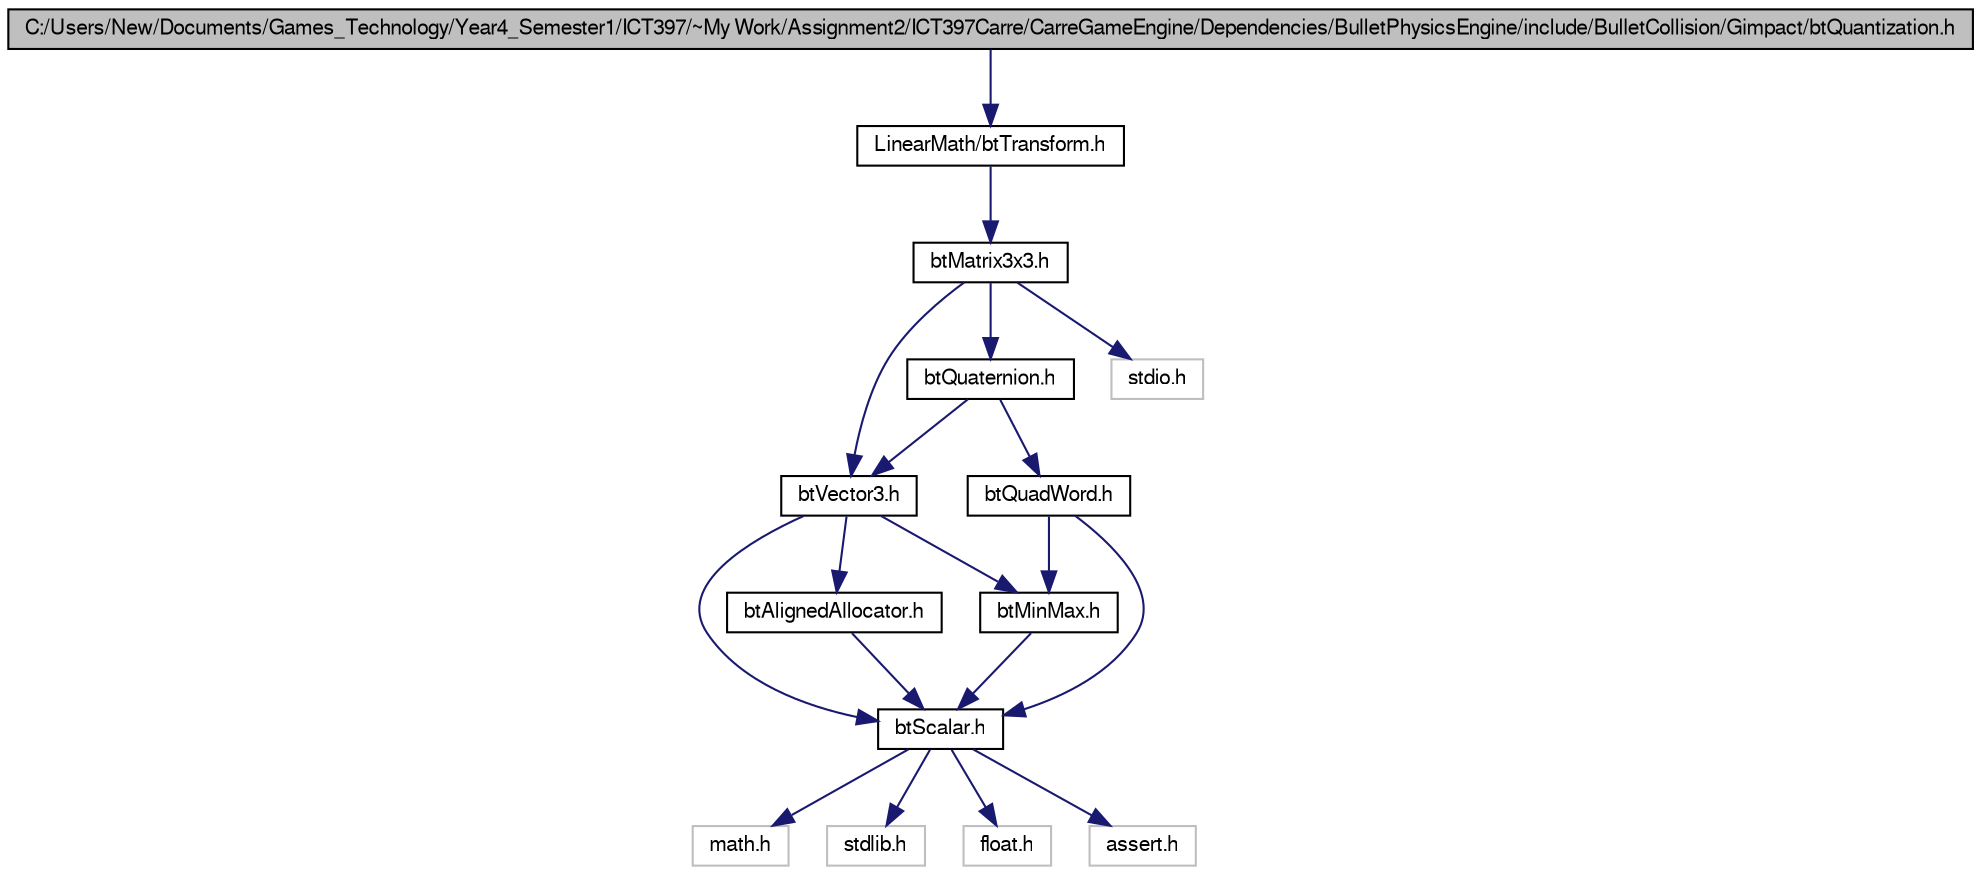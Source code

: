 digraph G
{
  bgcolor="transparent";
  edge [fontname="FreeSans",fontsize=10,labelfontname="FreeSans",labelfontsize=10];
  node [fontname="FreeSans",fontsize=10,shape=record];
  Node1 [label="C:/Users/New/Documents/Games_Technology/Year4_Semester1/ICT397/~My Work/Assignment2/ICT397Carre/CarreGameEngine/Dependencies/BulletPhysicsEngine/include/BulletCollision/Gimpact/btQuantization.h",height=0.2,width=0.4,color="black", fillcolor="grey75", style="filled" fontcolor="black"];
  Node1 -> Node2 [color="midnightblue",fontsize=10,style="solid"];
  Node2 [label="LinearMath/btTransform.h",height=0.2,width=0.4,color="black",URL="$bt_transform_8h-source.html"];
  Node2 -> Node3 [color="midnightblue",fontsize=10,style="solid"];
  Node3 [label="btMatrix3x3.h",height=0.2,width=0.4,color="black",URL="$bt_matrix3x3_8h-source.html"];
  Node3 -> Node4 [color="midnightblue",fontsize=10,style="solid"];
  Node4 [label="btVector3.h",height=0.2,width=0.4,color="black",URL="$bt_vector3_8h-source.html"];
  Node4 -> Node5 [color="midnightblue",fontsize=10,style="solid"];
  Node5 [label="btScalar.h",height=0.2,width=0.4,color="black",URL="$bt_scalar_8h-source.html"];
  Node5 -> Node6 [color="midnightblue",fontsize=10,style="solid"];
  Node6 [label="math.h",height=0.2,width=0.4,color="grey75"];
  Node5 -> Node7 [color="midnightblue",fontsize=10,style="solid"];
  Node7 [label="stdlib.h",height=0.2,width=0.4,color="grey75"];
  Node5 -> Node8 [color="midnightblue",fontsize=10,style="solid"];
  Node8 [label="float.h",height=0.2,width=0.4,color="grey75"];
  Node5 -> Node9 [color="midnightblue",fontsize=10,style="solid"];
  Node9 [label="assert.h",height=0.2,width=0.4,color="grey75"];
  Node4 -> Node10 [color="midnightblue",fontsize=10,style="solid"];
  Node10 [label="btMinMax.h",height=0.2,width=0.4,color="black",URL="$bt_min_max_8h-source.html"];
  Node10 -> Node5 [color="midnightblue",fontsize=10,style="solid"];
  Node4 -> Node11 [color="midnightblue",fontsize=10,style="solid"];
  Node11 [label="btAlignedAllocator.h",height=0.2,width=0.4,color="black",URL="$bt_aligned_allocator_8h-source.html"];
  Node11 -> Node5 [color="midnightblue",fontsize=10,style="solid"];
  Node3 -> Node12 [color="midnightblue",fontsize=10,style="solid"];
  Node12 [label="btQuaternion.h",height=0.2,width=0.4,color="black",URL="$bt_quaternion_8h-source.html"];
  Node12 -> Node4 [color="midnightblue",fontsize=10,style="solid"];
  Node12 -> Node13 [color="midnightblue",fontsize=10,style="solid"];
  Node13 [label="btQuadWord.h",height=0.2,width=0.4,color="black",URL="$bt_quad_word_8h-source.html"];
  Node13 -> Node5 [color="midnightblue",fontsize=10,style="solid"];
  Node13 -> Node10 [color="midnightblue",fontsize=10,style="solid"];
  Node3 -> Node14 [color="midnightblue",fontsize=10,style="solid"];
  Node14 [label="stdio.h",height=0.2,width=0.4,color="grey75"];
}
